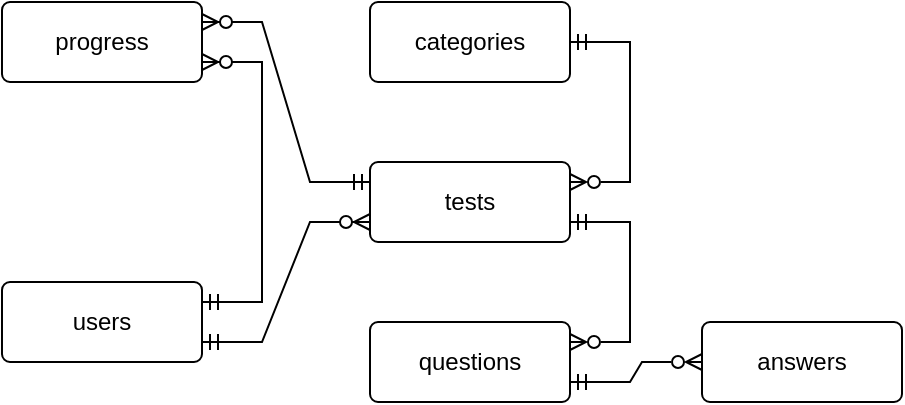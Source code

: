 <mxfile version="20.1.1" type="github">
  <diagram id="xDfRl-8soBppgBwgPmto" name="Page-1">
    <mxGraphModel dx="782" dy="478" grid="1" gridSize="10" guides="1" tooltips="1" connect="1" arrows="1" fold="1" page="1" pageScale="1" pageWidth="827" pageHeight="1169" math="0" shadow="0">
      <root>
        <mxCell id="0" />
        <mxCell id="1" parent="0" />
        <mxCell id="ZqVTxVECtsUEK738nBHf-16" value="answers" style="rounded=1;arcSize=10;whiteSpace=wrap;html=1;align=center;" parent="1" vertex="1">
          <mxGeometry x="500" y="250" width="100" height="40" as="geometry" />
        </mxCell>
        <mxCell id="ZqVTxVECtsUEK738nBHf-17" value="categories" style="rounded=1;arcSize=10;whiteSpace=wrap;html=1;align=center;" parent="1" vertex="1">
          <mxGeometry x="334" y="90" width="100" height="40" as="geometry" />
        </mxCell>
        <mxCell id="ZqVTxVECtsUEK738nBHf-18" value="questions" style="rounded=1;arcSize=10;whiteSpace=wrap;html=1;align=center;" parent="1" vertex="1">
          <mxGeometry x="334" y="250" width="100" height="40" as="geometry" />
        </mxCell>
        <mxCell id="ZqVTxVECtsUEK738nBHf-19" value="users" style="rounded=1;arcSize=10;whiteSpace=wrap;html=1;align=center;" parent="1" vertex="1">
          <mxGeometry x="150" y="230" width="100" height="40" as="geometry" />
        </mxCell>
        <mxCell id="ZqVTxVECtsUEK738nBHf-20" value="progress" style="rounded=1;arcSize=10;whiteSpace=wrap;html=1;align=center;" parent="1" vertex="1">
          <mxGeometry x="150" y="90" width="100" height="40" as="geometry" />
        </mxCell>
        <mxCell id="ZqVTxVECtsUEK738nBHf-21" value="tests" style="rounded=1;arcSize=10;whiteSpace=wrap;html=1;align=center;" parent="1" vertex="1">
          <mxGeometry x="334" y="170" width="100" height="40" as="geometry" />
        </mxCell>
        <mxCell id="ZqVTxVECtsUEK738nBHf-23" value="" style="edgeStyle=entityRelationEdgeStyle;fontSize=12;html=1;endArrow=ERzeroToMany;startArrow=ERmandOne;rounded=0;exitX=1;exitY=0.5;exitDx=0;exitDy=0;entryX=1;entryY=0.25;entryDx=0;entryDy=0;endFill=0;" parent="1" source="ZqVTxVECtsUEK738nBHf-17" target="ZqVTxVECtsUEK738nBHf-21" edge="1">
          <mxGeometry width="100" height="100" relative="1" as="geometry">
            <mxPoint x="370" y="240" as="sourcePoint" />
            <mxPoint x="620" y="65" as="targetPoint" />
          </mxGeometry>
        </mxCell>
        <mxCell id="ZqVTxVECtsUEK738nBHf-24" value="" style="edgeStyle=entityRelationEdgeStyle;fontSize=12;html=1;endArrow=ERzeroToMany;startArrow=ERmandOne;rounded=0;exitX=1;exitY=0.75;exitDx=0;exitDy=0;entryX=0;entryY=0.5;entryDx=0;entryDy=0;endFill=0;" parent="1" source="ZqVTxVECtsUEK738nBHf-18" target="ZqVTxVECtsUEK738nBHf-16" edge="1">
          <mxGeometry width="100" height="100" relative="1" as="geometry">
            <mxPoint x="370" y="240" as="sourcePoint" />
            <mxPoint x="470" y="140" as="targetPoint" />
          </mxGeometry>
        </mxCell>
        <mxCell id="ZqVTxVECtsUEK738nBHf-25" value="" style="edgeStyle=entityRelationEdgeStyle;fontSize=12;html=1;endArrow=ERzeroToMany;startArrow=ERmandOne;rounded=0;entryX=1;entryY=0.25;entryDx=0;entryDy=0;exitX=1;exitY=0.75;exitDx=0;exitDy=0;endFill=0;" parent="1" source="ZqVTxVECtsUEK738nBHf-21" target="ZqVTxVECtsUEK738nBHf-18" edge="1">
          <mxGeometry width="100" height="100" relative="1" as="geometry">
            <mxPoint x="560" y="140" as="sourcePoint" />
            <mxPoint x="410" y="230" as="targetPoint" />
          </mxGeometry>
        </mxCell>
        <mxCell id="ZqVTxVECtsUEK738nBHf-26" value="" style="edgeStyle=entityRelationEdgeStyle;fontSize=12;html=1;endArrow=ERzeroToMany;startArrow=ERmandOne;rounded=0;exitX=0;exitY=0.25;exitDx=0;exitDy=0;entryX=1;entryY=0.25;entryDx=0;entryDy=0;" parent="1" source="ZqVTxVECtsUEK738nBHf-21" target="ZqVTxVECtsUEK738nBHf-20" edge="1">
          <mxGeometry width="100" height="100" relative="1" as="geometry">
            <mxPoint x="270" y="170" as="sourcePoint" />
            <mxPoint x="260" y="100" as="targetPoint" />
          </mxGeometry>
        </mxCell>
        <mxCell id="ZqVTxVECtsUEK738nBHf-27" value="" style="edgeStyle=entityRelationEdgeStyle;fontSize=12;html=1;endArrow=ERzeroToMany;startArrow=ERmandOne;rounded=0;entryX=1;entryY=0.75;entryDx=0;entryDy=0;exitX=1;exitY=0.25;exitDx=0;exitDy=0;" parent="1" source="ZqVTxVECtsUEK738nBHf-19" target="ZqVTxVECtsUEK738nBHf-20" edge="1">
          <mxGeometry width="100" height="100" relative="1" as="geometry">
            <mxPoint x="110" y="240" as="sourcePoint" />
            <mxPoint x="470" y="130" as="targetPoint" />
          </mxGeometry>
        </mxCell>
        <mxCell id="gxBGckJywrkfdJZ-vrk3-1" value="" style="edgeStyle=entityRelationEdgeStyle;fontSize=12;html=1;endArrow=ERzeroToMany;startArrow=ERmandOne;rounded=0;entryX=0;entryY=0.75;entryDx=0;entryDy=0;exitX=1;exitY=0.75;exitDx=0;exitDy=0;" edge="1" parent="1" source="ZqVTxVECtsUEK738nBHf-19" target="ZqVTxVECtsUEK738nBHf-21">
          <mxGeometry width="100" height="100" relative="1" as="geometry">
            <mxPoint x="180" y="340" as="sourcePoint" />
            <mxPoint x="280" y="240" as="targetPoint" />
          </mxGeometry>
        </mxCell>
      </root>
    </mxGraphModel>
  </diagram>
</mxfile>
